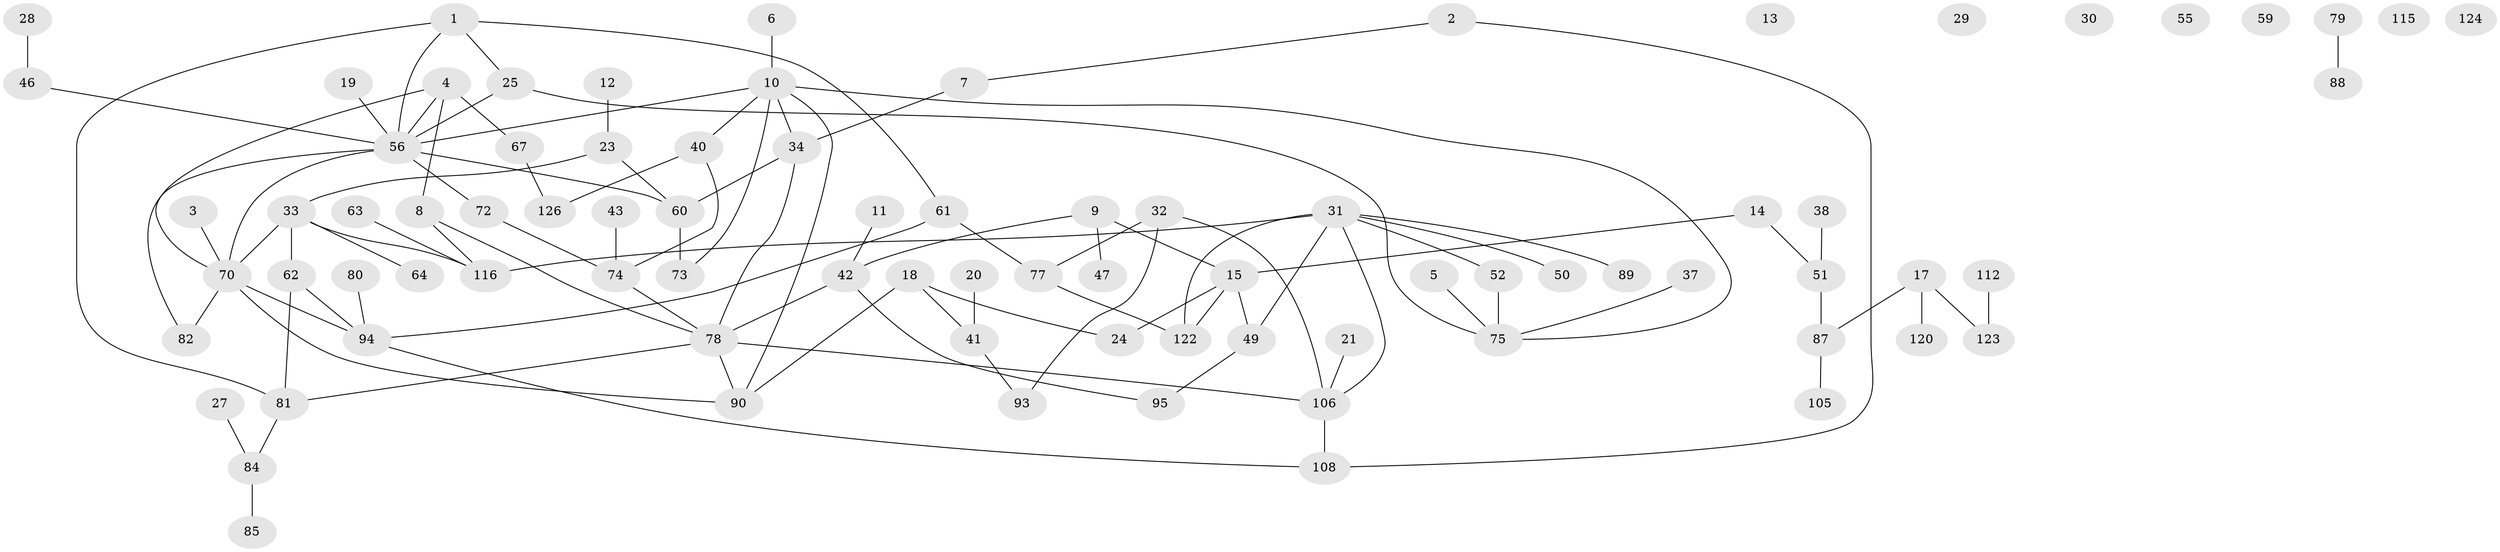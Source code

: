 // original degree distribution, {1: 0.30952380952380953, 3: 0.2222222222222222, 2: 0.24603174603174602, 4: 0.11904761904761904, 5: 0.047619047619047616, 0: 0.031746031746031744, 8: 0.007936507936507936, 7: 0.007936507936507936, 6: 0.007936507936507936}
// Generated by graph-tools (version 1.1) at 2025/41/03/06/25 10:41:19]
// undirected, 83 vertices, 103 edges
graph export_dot {
graph [start="1"]
  node [color=gray90,style=filled];
  1 [super="+35"];
  2 [super="+68"];
  3;
  4 [super="+57"];
  5;
  6;
  7 [super="+54"];
  8 [super="+98"];
  9 [super="+22"];
  10 [super="+65"];
  11;
  12;
  13 [super="+36"];
  14 [super="+119"];
  15 [super="+16"];
  17 [super="+97"];
  18 [super="+103"];
  19;
  20 [super="+26"];
  21;
  23 [super="+71"];
  24 [super="+66"];
  25 [super="+39"];
  27;
  28 [super="+44"];
  29 [super="+76"];
  30 [super="+45"];
  31 [super="+83"];
  32 [super="+125"];
  33 [super="+104"];
  34 [super="+91"];
  37;
  38;
  40 [super="+69"];
  41 [super="+118"];
  42 [super="+92"];
  43 [super="+53"];
  46;
  47 [super="+48"];
  49 [super="+113"];
  50;
  51 [super="+58"];
  52;
  55;
  56 [super="+99"];
  59;
  60 [super="+111"];
  61;
  62 [super="+96"];
  63;
  64;
  67;
  70 [super="+100"];
  72;
  73;
  74 [super="+107"];
  75 [super="+86"];
  77 [super="+101"];
  78 [super="+109"];
  79;
  80;
  81;
  82;
  84 [super="+102"];
  85;
  87;
  88 [super="+114"];
  89;
  90;
  93;
  94 [super="+110"];
  95;
  105;
  106 [super="+117"];
  108;
  112;
  115;
  116 [super="+121"];
  120;
  122;
  123;
  124;
  126;
  1 -- 81;
  1 -- 56;
  1 -- 25;
  1 -- 61;
  2 -- 108;
  2 -- 7;
  3 -- 70;
  4 -- 56;
  4 -- 8;
  4 -- 67;
  4 -- 70;
  5 -- 75;
  6 -- 10;
  7 -- 34;
  8 -- 78;
  8 -- 116;
  9 -- 42;
  9 -- 47;
  9 -- 15;
  10 -- 56;
  10 -- 40;
  10 -- 73;
  10 -- 90;
  10 -- 75;
  10 -- 34;
  11 -- 42;
  12 -- 23;
  14 -- 51;
  14 -- 15;
  15 -- 122;
  15 -- 49;
  15 -- 24;
  17 -- 87;
  17 -- 120;
  17 -- 123;
  18 -- 41;
  18 -- 90;
  18 -- 24 [weight=2];
  19 -- 56;
  20 -- 41;
  21 -- 106;
  23 -- 33;
  23 -- 60;
  25 -- 56;
  25 -- 75;
  27 -- 84;
  28 -- 46;
  31 -- 89;
  31 -- 122;
  31 -- 116;
  31 -- 49;
  31 -- 50;
  31 -- 52;
  31 -- 106;
  32 -- 93;
  32 -- 106;
  32 -- 77;
  33 -- 64;
  33 -- 116;
  33 -- 70 [weight=2];
  33 -- 62;
  34 -- 78;
  34 -- 60;
  37 -- 75;
  38 -- 51;
  40 -- 74;
  40 -- 126;
  41 -- 93;
  42 -- 78;
  42 -- 95;
  43 -- 74;
  46 -- 56;
  49 -- 95;
  51 -- 87;
  52 -- 75;
  56 -- 82;
  56 -- 60;
  56 -- 70;
  56 -- 72;
  60 -- 73;
  61 -- 77;
  61 -- 94;
  62 -- 81;
  62 -- 94;
  63 -- 116;
  67 -- 126;
  70 -- 82;
  70 -- 90;
  70 -- 94;
  72 -- 74;
  74 -- 78;
  77 -- 122;
  78 -- 81;
  78 -- 90;
  78 -- 106;
  79 -- 88;
  80 -- 94;
  81 -- 84;
  84 -- 85;
  87 -- 105;
  94 -- 108;
  106 -- 108;
  112 -- 123;
}
